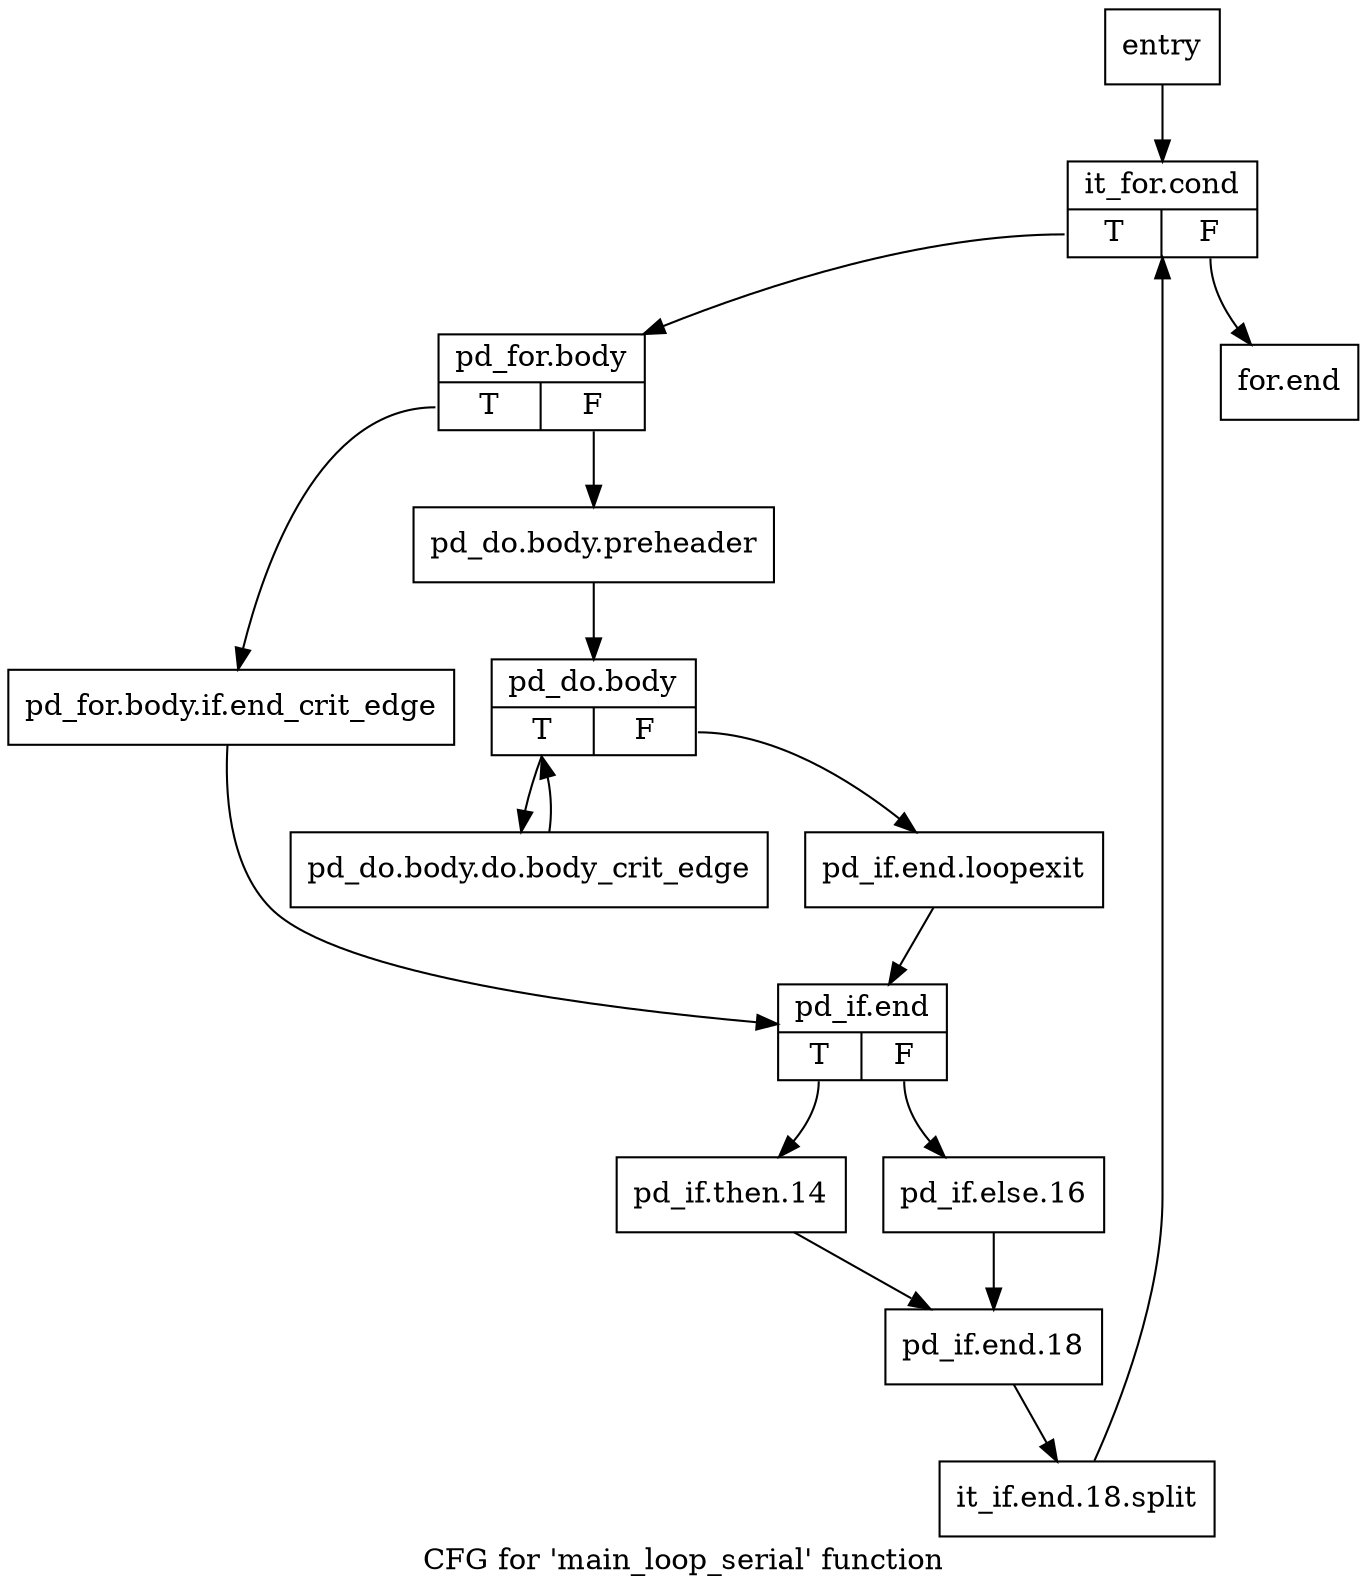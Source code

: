 digraph "CFG for 'main_loop_serial' function" {
	label="CFG for 'main_loop_serial' function";

	Node0x2a04be0 [shape=record,label="{entry}"];
	Node0x2a04be0 -> Node0x2a04c30;
	Node0x2a04c30 [shape=record,label="{it_for.cond|{<s0>T|<s1>F}}"];
	Node0x2a04c30:s0 -> Node0x2a04c80;
	Node0x2a04c30:s1 -> Node0x2a04fa0;
	Node0x2a04c80 [shape=record,label="{pd_for.body|{<s0>T|<s1>F}}"];
	Node0x2a04c80:s0 -> Node0x2a04cd0;
	Node0x2a04c80:s1 -> Node0x2a04d20;
	Node0x2a04cd0 [shape=record,label="{pd_for.body.if.end_crit_edge}"];
	Node0x2a04cd0 -> Node0x2a04e60;
	Node0x2a04d20 [shape=record,label="{pd_do.body.preheader}"];
	Node0x2a04d20 -> Node0x2a04d70;
	Node0x2a04d70 [shape=record,label="{pd_do.body|{<s0>T|<s1>F}}"];
	Node0x2a04d70:s0 -> Node0x2a04dc0;
	Node0x2a04d70:s1 -> Node0x2a04e10;
	Node0x2a04dc0 [shape=record,label="{pd_do.body.do.body_crit_edge}"];
	Node0x2a04dc0 -> Node0x2a04d70;
	Node0x2a04e10 [shape=record,label="{pd_if.end.loopexit}"];
	Node0x2a04e10 -> Node0x2a04e60;
	Node0x2a04e60 [shape=record,label="{pd_if.end|{<s0>T|<s1>F}}"];
	Node0x2a04e60:s0 -> Node0x2a04eb0;
	Node0x2a04e60:s1 -> Node0x2a04f00;
	Node0x2a04eb0 [shape=record,label="{pd_if.then.14}"];
	Node0x2a04eb0 -> Node0x2a04f50;
	Node0x2a04f00 [shape=record,label="{pd_if.else.16}"];
	Node0x2a04f00 -> Node0x2a04f50;
	Node0x2a04f50 [shape=record,label="{pd_if.end.18}"];
	Node0x2a04f50 -> Node0x3605180;
	Node0x3605180 [shape=record,label="{it_if.end.18.split}"];
	Node0x3605180 -> Node0x2a04c30;
	Node0x2a04fa0 [shape=record,label="{for.end}"];
}

